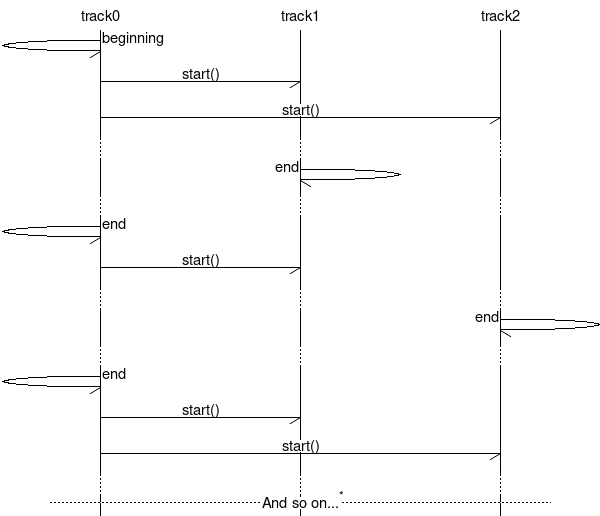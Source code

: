 # Sequence diagram for a multitrack looper in which tracks are in sync with track 0.
# mscgen -T png -i looper.msc -o looper.png
# gnome-open looper.png
msc {
  track0,track1,track2;

  track0->track0 [ label = "beginning" ] ;
  track0->track1 [ label = "start()"];
  track0->track2 [ label = "start()"];
  ...;
  track1->track1 [ label = "end"];
  ...;
  track0->track0 [ label = "end"];
  track0->track1 [ label = "start()"];
  ...;
  track2->track2 [ label = "end"];
  ...;
  track0->track0 [ label = "end"];
  track0->track1 [ label = "start()"];
  track0->track2 [ label = "start()"];
  ...;
  ---  [ label = "And so on...", ID="*" ];
}
